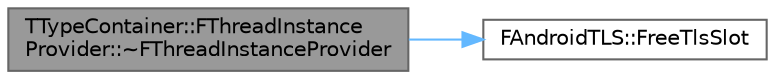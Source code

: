 digraph "TTypeContainer::FThreadInstanceProvider::~FThreadInstanceProvider"
{
 // INTERACTIVE_SVG=YES
 // LATEX_PDF_SIZE
  bgcolor="transparent";
  edge [fontname=Helvetica,fontsize=10,labelfontname=Helvetica,labelfontsize=10];
  node [fontname=Helvetica,fontsize=10,shape=box,height=0.2,width=0.4];
  rankdir="LR";
  Node1 [id="Node000001",label="TTypeContainer::FThreadInstance\lProvider::~FThreadInstanceProvider",height=0.2,width=0.4,color="gray40", fillcolor="grey60", style="filled", fontcolor="black",tooltip=" "];
  Node1 -> Node2 [id="edge1_Node000001_Node000002",color="steelblue1",style="solid",tooltip=" "];
  Node2 [id="Node000002",label="FAndroidTLS::FreeTlsSlot",height=0.2,width=0.4,color="grey40", fillcolor="white", style="filled",URL="$d9/dbb/structFAndroidTLS.html#aecdec78fac2d2ea2f38b10c2570364e8",tooltip="Frees a previously allocated TLS slot."];
}
